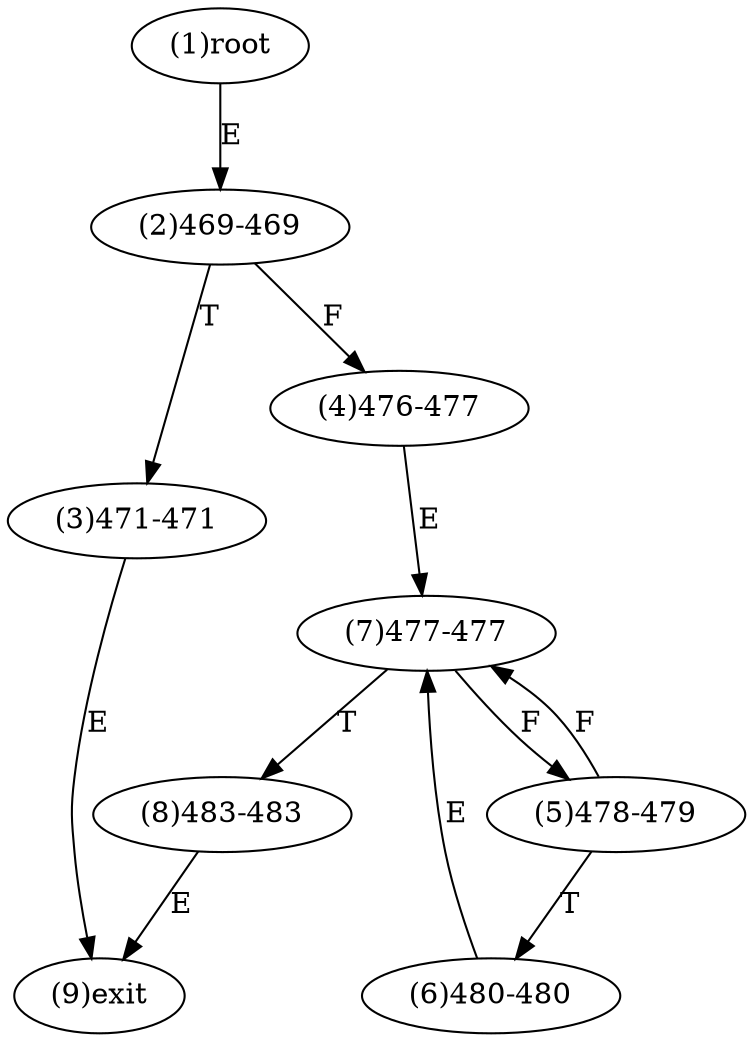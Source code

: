 digraph "" { 
1[ label="(1)root"];
2[ label="(2)469-469"];
3[ label="(3)471-471"];
4[ label="(4)476-477"];
5[ label="(5)478-479"];
6[ label="(6)480-480"];
7[ label="(7)477-477"];
8[ label="(8)483-483"];
9[ label="(9)exit"];
1->2[ label="E"];
2->4[ label="F"];
2->3[ label="T"];
3->9[ label="E"];
4->7[ label="E"];
5->7[ label="F"];
5->6[ label="T"];
6->7[ label="E"];
7->5[ label="F"];
7->8[ label="T"];
8->9[ label="E"];
}